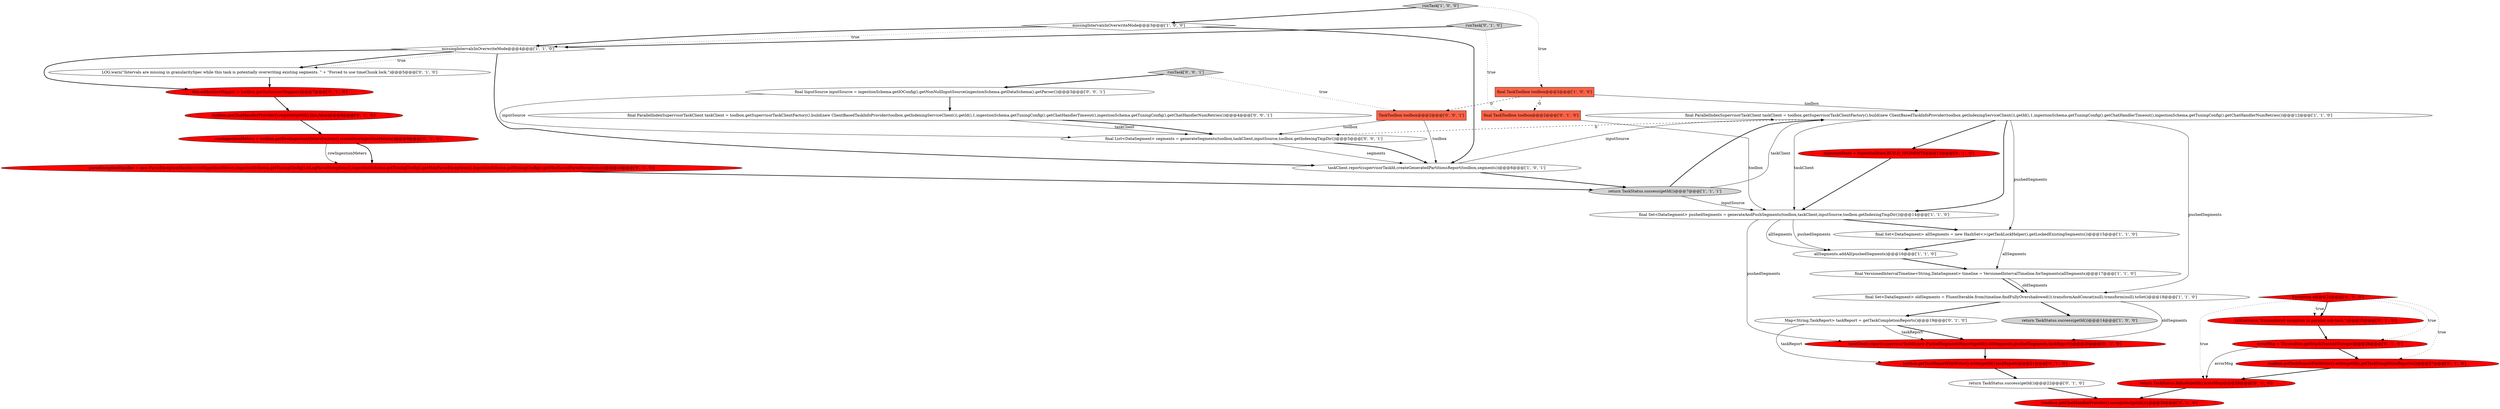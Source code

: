 digraph {
20 [style = filled, label = "LOG.error(e,\"Encountered exception in parallel sub task.\")@@@25@@@['0', '1', '0']", fillcolor = red, shape = ellipse image = "AAA1AAABBB2BBB"];
22 [style = filled, label = "parseExceptionHandler = new ParseExceptionHandler(rowIngestionMeters,ingestionSchema.getTuningConfig().isLogParseExceptions(),ingestionSchema.getTuningConfig().getMaxParseExceptions(),ingestionSchema.getTuningConfig().getMaxSavedParseExceptions())@@@10@@@['0', '1', '0']", fillcolor = red, shape = ellipse image = "AAA1AAABBB2BBB"];
2 [style = filled, label = "final ParallelIndexSupervisorTaskClient taskClient = toolbox.getSupervisorTaskClientFactory().build(new ClientBasedTaskInfoProvider(toolbox.getIndexingServiceClient()),getId(),1,ingestionSchema.getTuningConfig().getChatHandlerTimeout(),ingestionSchema.getTuningConfig().getChatHandlerNumRetries())@@@12@@@['1', '1', '0']", fillcolor = white, shape = ellipse image = "AAA0AAABBB1BBB"];
11 [style = filled, label = "missingIntervalsInOverwriteMode@@@3@@@['1', '0', '0']", fillcolor = white, shape = diamond image = "AAA0AAABBB1BBB"];
15 [style = filled, label = "this.authorizerMapper = toolbox.getAuthorizerMapper()@@@7@@@['0', '1', '0']", fillcolor = red, shape = ellipse image = "AAA1AAABBB2BBB"];
14 [style = filled, label = "{toolbox.getChatHandlerProvider().unregister(getId())}@@@30@@@['0', '1', '0']", fillcolor = red, shape = ellipse image = "AAA1AAABBB2BBB"];
0 [style = filled, label = "final Set<DataSegment> oldSegments = FluentIterable.from(timeline.findFullyOvershadowed()).transformAndConcat(null).transform(null).toSet()@@@18@@@['1', '1', '0']", fillcolor = white, shape = ellipse image = "AAA0AAABBB1BBB"];
5 [style = filled, label = "runTask['1', '0', '0']", fillcolor = lightgray, shape = diamond image = "AAA0AAABBB1BBB"];
35 [style = filled, label = "final List<DataSegment> segments = generateSegments(toolbox,taskClient,inputSource,toolbox.getIndexingTmpDir())@@@5@@@['0', '0', '1']", fillcolor = white, shape = ellipse image = "AAA0AAABBB3BBB"];
6 [style = filled, label = "missingIntervalsInOverwriteMode@@@4@@@['1', '1', '0']", fillcolor = white, shape = diamond image = "AAA0AAABBB1BBB"];
3 [style = filled, label = "allSegments.addAll(pushedSegments)@@@16@@@['1', '1', '0']", fillcolor = white, shape = ellipse image = "AAA0AAABBB1BBB"];
12 [style = filled, label = "final VersionedIntervalTimeline<String,DataSegment> timeline = VersionedIntervalTimeline.forSegments(allSegments)@@@17@@@['1', '1', '0']", fillcolor = white, shape = ellipse image = "AAA0AAABBB1BBB"];
26 [style = filled, label = "Exception e@@@24@@@['0', '1', '0']", fillcolor = red, shape = diamond image = "AAA1AAABBB2BBB"];
7 [style = filled, label = "final Set<DataSegment> allSegments = new HashSet<>(getTaskLockHelper().getLockedExistingSegments())@@@15@@@['1', '1', '0']", fillcolor = white, shape = ellipse image = "AAA0AAABBB1BBB"];
8 [style = filled, label = "taskClient.report(supervisorTaskId,createGeneratedPartitionsReport(toolbox,segments))@@@6@@@['1', '0', '1']", fillcolor = white, shape = ellipse image = "AAA0AAABBB1BBB"];
9 [style = filled, label = "final TaskToolbox toolbox@@@2@@@['1', '0', '0']", fillcolor = tomato, shape = box image = "AAA1AAABBB1BBB"];
1 [style = filled, label = "final Set<DataSegment> pushedSegments = generateAndPushSegments(toolbox,taskClient,inputSource,toolbox.getIndexingTmpDir())@@@14@@@['1', '1', '0']", fillcolor = white, shape = ellipse image = "AAA0AAABBB1BBB"];
33 [style = filled, label = "final InputSource inputSource = ingestionSchema.getIOConfig().getNonNullInputSource(ingestionSchema.getDataSchema().getParser())@@@3@@@['0', '0', '1']", fillcolor = white, shape = ellipse image = "AAA0AAABBB3BBB"];
27 [style = filled, label = "taskClient.report(supervisorTaskId,new PushedSegmentsReport(getId(),oldSegments,pushedSegments,taskReport))@@@20@@@['0', '1', '0']", fillcolor = red, shape = ellipse image = "AAA1AAABBB2BBB"];
10 [style = filled, label = "return TaskStatus.success(getId())@@@14@@@['1', '0', '0']", fillcolor = lightgray, shape = ellipse image = "AAA0AAABBB1BBB"];
18 [style = filled, label = "toolbox.getTaskReportFileWriter().write(getId(),taskReport)@@@21@@@['0', '1', '0']", fillcolor = red, shape = ellipse image = "AAA1AAABBB2BBB"];
28 [style = filled, label = "toolbox.getChatHandlerProvider().register(getId(),this,false)@@@8@@@['0', '1', '0']", fillcolor = red, shape = ellipse image = "AAA1AAABBB2BBB"];
4 [style = filled, label = "return TaskStatus.success(getId())@@@7@@@['1', '1', '1']", fillcolor = lightgray, shape = ellipse image = "AAA0AAABBB1BBB"];
31 [style = filled, label = "TaskToolbox toolbox@@@2@@@['0', '0', '1']", fillcolor = tomato, shape = box image = "AAA0AAABBB3BBB"];
32 [style = filled, label = "runTask['0', '0', '1']", fillcolor = lightgray, shape = diamond image = "AAA0AAABBB3BBB"];
23 [style = filled, label = "toolbox.getTaskReportFileWriter().write(getId(),getTaskCompletionReports())@@@27@@@['0', '1', '0']", fillcolor = red, shape = ellipse image = "AAA1AAABBB2BBB"];
21 [style = filled, label = "Map<String,TaskReport> taskReport = getTaskCompletionReports()@@@19@@@['0', '1', '0']", fillcolor = white, shape = ellipse image = "AAA0AAABBB2BBB"];
16 [style = filled, label = "return TaskStatus.failure(getId(),errorMsg)@@@28@@@['0', '1', '0']", fillcolor = red, shape = ellipse image = "AAA1AAABBB2BBB"];
29 [style = filled, label = "runTask['0', '1', '0']", fillcolor = lightgray, shape = diamond image = "AAA0AAABBB2BBB"];
24 [style = filled, label = "final TaskToolbox toolbox@@@2@@@['0', '1', '0']", fillcolor = tomato, shape = box image = "AAA1AAABBB2BBB"];
17 [style = filled, label = "rowIngestionMeters = toolbox.getRowIngestionMetersFactory().createRowIngestionMeters()@@@9@@@['0', '1', '0']", fillcolor = red, shape = ellipse image = "AAA1AAABBB2BBB"];
25 [style = filled, label = "ingestionState = IngestionState.BUILD_SEGMENTS@@@13@@@['0', '1', '0']", fillcolor = red, shape = ellipse image = "AAA1AAABBB2BBB"];
13 [style = filled, label = "return TaskStatus.success(getId())@@@22@@@['0', '1', '0']", fillcolor = white, shape = ellipse image = "AAA0AAABBB2BBB"];
34 [style = filled, label = "final ParallelIndexSupervisorTaskClient taskClient = toolbox.getSupervisorTaskClientFactory().build(new ClientBasedTaskInfoProvider(toolbox.getIndexingServiceClient()),getId(),1,ingestionSchema.getTuningConfig().getChatHandlerTimeout(),ingestionSchema.getTuningConfig().getChatHandlerNumRetries())@@@4@@@['0', '0', '1']", fillcolor = white, shape = ellipse image = "AAA0AAABBB3BBB"];
30 [style = filled, label = "LOG.warn(\"Intervals are missing in granularitySpec while this task is potentially overwriting existing segments. \" + \"Forced to use timeChunk lock.\")@@@5@@@['0', '1', '0']", fillcolor = white, shape = ellipse image = "AAA0AAABBB2BBB"];
19 [style = filled, label = "errorMsg = Throwables.getStackTraceAsString(e)@@@26@@@['0', '1', '0']", fillcolor = red, shape = ellipse image = "AAA1AAABBB2BBB"];
6->30 [style = dotted, label="true"];
2->7 [style = solid, label="pushedSegments"];
27->18 [style = bold, label=""];
31->8 [style = solid, label="toolbox"];
23->16 [style = bold, label=""];
24->1 [style = solid, label="toolbox"];
2->0 [style = solid, label="pushedSegments"];
25->1 [style = bold, label=""];
9->24 [style = dashed, label="0"];
21->27 [style = bold, label=""];
21->27 [style = solid, label="taskReport"];
0->27 [style = solid, label="oldSegments"];
2->1 [style = bold, label=""];
2->35 [style = dashed, label="0"];
11->6 [style = bold, label=""];
26->20 [style = dotted, label="true"];
26->19 [style = dotted, label="true"];
26->23 [style = dotted, label="true"];
0->21 [style = bold, label=""];
4->2 [style = bold, label=""];
21->18 [style = solid, label="taskReport"];
1->3 [style = solid, label="pushedSegments"];
3->12 [style = bold, label=""];
17->22 [style = bold, label=""];
12->0 [style = bold, label=""];
1->7 [style = bold, label=""];
17->22 [style = solid, label="rowIngestionMeters"];
32->33 [style = bold, label=""];
7->3 [style = bold, label=""];
6->15 [style = bold, label=""];
35->8 [style = solid, label="segments"];
7->12 [style = solid, label="allSegments"];
9->2 [style = solid, label="toolbox"];
8->2 [style = solid, label="inputSource"];
32->31 [style = dotted, label="true"];
22->4 [style = bold, label=""];
29->6 [style = bold, label=""];
12->0 [style = solid, label="oldSegments"];
2->1 [style = solid, label="taskClient"];
4->1 [style = solid, label="inputSource"];
0->10 [style = bold, label=""];
9->31 [style = dashed, label="0"];
15->28 [style = bold, label=""];
1->3 [style = solid, label="allSegments"];
4->2 [style = solid, label="taskClient"];
11->6 [style = dotted, label="true"];
19->23 [style = bold, label=""];
6->8 [style = bold, label=""];
35->8 [style = bold, label=""];
18->13 [style = bold, label=""];
1->27 [style = solid, label="pushedSegments"];
28->17 [style = bold, label=""];
5->9 [style = dotted, label="true"];
11->8 [style = bold, label=""];
16->14 [style = bold, label=""];
34->35 [style = solid, label="taskClient"];
26->16 [style = dotted, label="true"];
5->11 [style = bold, label=""];
34->35 [style = bold, label=""];
8->4 [style = bold, label=""];
20->19 [style = bold, label=""];
2->25 [style = bold, label=""];
29->24 [style = dotted, label="true"];
33->34 [style = bold, label=""];
13->14 [style = bold, label=""];
31->35 [style = solid, label="toolbox"];
33->35 [style = solid, label="inputSource"];
26->20 [style = bold, label=""];
19->16 [style = solid, label="errorMsg"];
30->15 [style = bold, label=""];
6->30 [style = bold, label=""];
}
